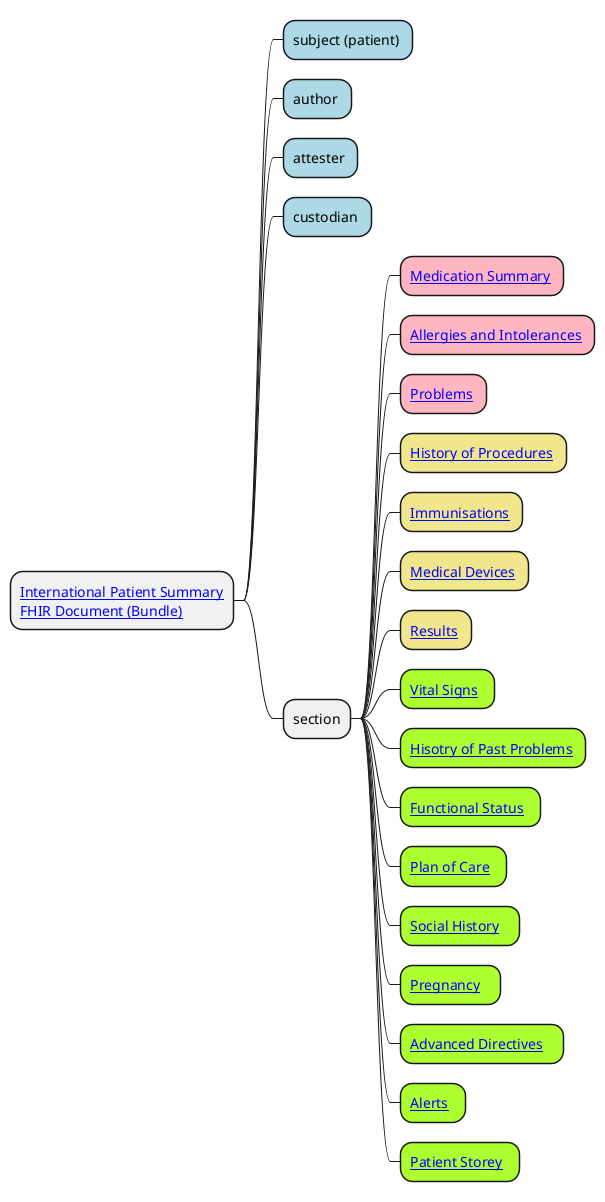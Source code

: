 @startmindmap

<style>
mindmapDiagram {
  .green {
    BackgroundColor greenyellow
  }
  .rose {
    BackgroundColor lightpink
  }
  .blue {
    BackgroundColor lightblue
  }
  .amber {
    BackgroundColor khaki
  }
}
</style>



* [[https://build.fhir.org/ig/HL7/fhir-ips/index.html International Patient Summary]]\n[[https://hl7.org/fhir/R4/documents.html FHIR Document (Bundle)]]
** subject (patient) <<blue>>
** author <<blue>>
** attester <<blue>>
** custodian <<blue>>
** section
*** [[https://build.fhir.org/ig/HL7/fhir-ips/Structure-of-the-International-Patient-Summary.html#medication-summary Medication Summary]] <<rose>>
*** [[https://build.fhir.org/ig/HL7/fhir-ips/Structure-of-the-International-Patient-Summary.html#allergies-and-intolerances Allergies and Intolerances]] <<rose>>
*** [[https://build.fhir.org/ig/HL7/fhir-ips/Structure-of-the-International-Patient-Summary.html#problem-list Problems]] <<rose>>
*** [[https://build.fhir.org/ig/HL7/fhir-ips/Structure-of-the-International-Patient-Summary.html#history-of-procedures History of Procedures]] <<amber>>
*** [[https://build.fhir.org/ig/HL7/fhir-ips/Structure-of-the-International-Patient-Summary.html#immunizations Immunisations]] <<amber>>
*** [[https://build.fhir.org/ig/HL7/fhir-ips/Structure-of-the-International-Patient-Summary.html#medical-devices Medical Devices]] <<amber>>
*** [[https://build.fhir.org/ig/HL7/fhir-ips/Structure-of-the-International-Patient-Summary.html#medical-devices Results]] <<amber>>
*** [[https://build.fhir.org/ig/HL7/fhir-ips/Structure-of-the-International-Patient-Summary.html#vital-signs Vital Signs]]  <<green>>
*** [[https://build.fhir.org/ig/HL7/fhir-ips/Structure-of-the-International-Patient-Summary.html#past-history-of-illnesses Hisotry of Past Problems]] <<green>>
*** [[https://build.fhir.org/ig/HL7/fhir-ips/Structure-of-the-International-Patient-Summary.html#functional-status Functional Status]]  <<green>>
*** [[https://build.fhir.org/ig/HL7/fhir-ips/Structure-of-the-International-Patient-Summary.html#plan-of-cares Plan of Care]]  <<green>>
*** [[https://build.fhir.org/ig/HL7/fhir-ips/Structure-of-the-International-Patient-Summary.html#social-history Social History]]   <<green>>
*** [[https://build.fhir.org/ig/HL7/fhir-ips/Structure-of-the-International-Patient-Summary.html#pregnancy-status-and-history-summary Pregnancy]]   <<green>>
*** [[https://build.fhir.org/ig/HL7/fhir-ips/Structure-of-the-International-Patient-Summary.html#advance-directives Advanced Directives]]   <<green>>
*** [[https://build.fhir.org/ig/HL7/fhir-ips/Structure-of-the-International-Patient-Summary.html#alerts Alerts]]  <<green>>
*** [[https://build.fhir.org/ig/HL7/fhir-ips/Structure-of-the-International-Patient-Summary.html#patient-story Patient Storey]]  <<green>>

@endmindmap

